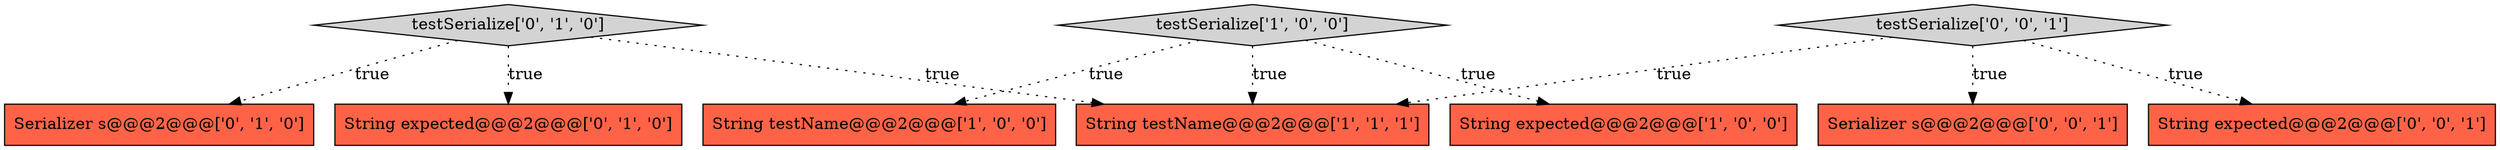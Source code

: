 digraph {
9 [style = filled, label = "testSerialize['0', '0', '1']", fillcolor = lightgray, shape = diamond image = "AAA0AAABBB3BBB"];
3 [style = filled, label = "String testName@@@2@@@['1', '1', '1']", fillcolor = tomato, shape = box image = "AAA0AAABBB1BBB"];
0 [style = filled, label = "String expected@@@2@@@['1', '0', '0']", fillcolor = tomato, shape = box image = "AAA0AAABBB1BBB"];
5 [style = filled, label = "Serializer s@@@2@@@['0', '1', '0']", fillcolor = tomato, shape = box image = "AAA0AAABBB2BBB"];
4 [style = filled, label = "String expected@@@2@@@['0', '1', '0']", fillcolor = tomato, shape = box image = "AAA0AAABBB2BBB"];
2 [style = filled, label = "String testName@@@2@@@['1', '0', '0']", fillcolor = tomato, shape = box image = "AAA0AAABBB1BBB"];
6 [style = filled, label = "testSerialize['0', '1', '0']", fillcolor = lightgray, shape = diamond image = "AAA0AAABBB2BBB"];
7 [style = filled, label = "Serializer s@@@2@@@['0', '0', '1']", fillcolor = tomato, shape = box image = "AAA0AAABBB3BBB"];
8 [style = filled, label = "String expected@@@2@@@['0', '0', '1']", fillcolor = tomato, shape = box image = "AAA0AAABBB3BBB"];
1 [style = filled, label = "testSerialize['1', '0', '0']", fillcolor = lightgray, shape = diamond image = "AAA0AAABBB1BBB"];
1->0 [style = dotted, label="true"];
9->8 [style = dotted, label="true"];
9->7 [style = dotted, label="true"];
6->3 [style = dotted, label="true"];
1->2 [style = dotted, label="true"];
6->4 [style = dotted, label="true"];
9->3 [style = dotted, label="true"];
6->5 [style = dotted, label="true"];
1->3 [style = dotted, label="true"];
}

